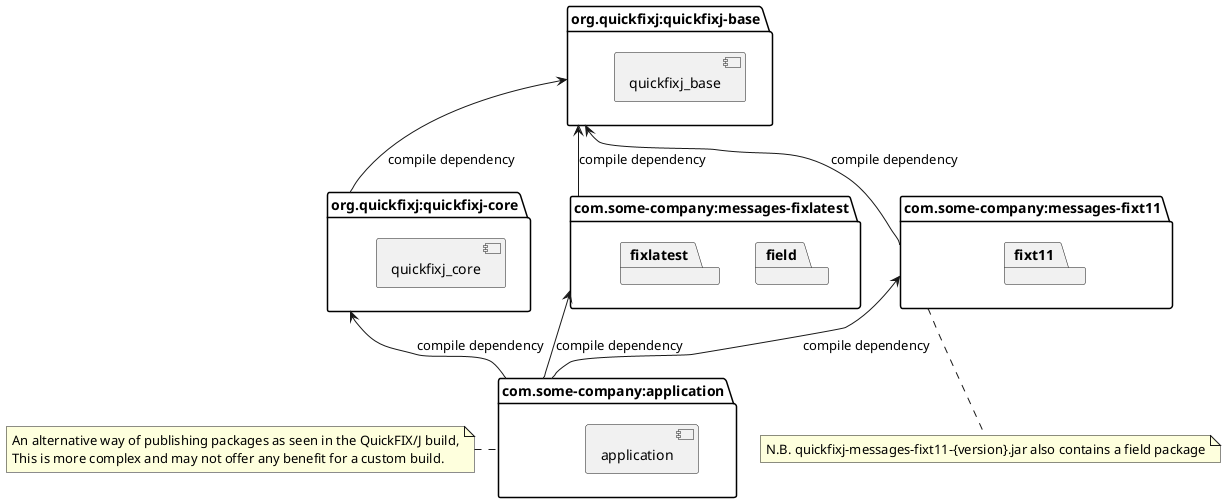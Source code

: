 @startuml

package "org.quickfixj:quickfixj-core" as core {
component quickfixj_core
}

package "org.quickfixj:quickfixj-base"  as base {
component quickfixj_base
}

package "com.some-company:application"  as customapp {
component application
}

package "com.some-company:messages-fixlatest"  as customfixlatest {
package field
package fixlatest
}

package "com.some-company:messages-fixt11"  as customfixt11 {
package fixt11
}

note left of customapp
An alternative way of publishing packages as seen in the QuickFIX/J build,
This is more complex and may not offer any benefit for a custom build.
end note

note bottom of  customfixt11
N.B. quickfixj-messages-fixt11-{version}.jar also contains a field package
end note

core -up-> base : compile dependency

customfixlatest -up-> base : compile dependency
customfixt11 -up-> base : compile dependency

customapp -up-> core : compile dependency
customapp -up-> customfixt11 : compile dependency
customapp -up-> customfixlatest : compile dependency

@enduml
